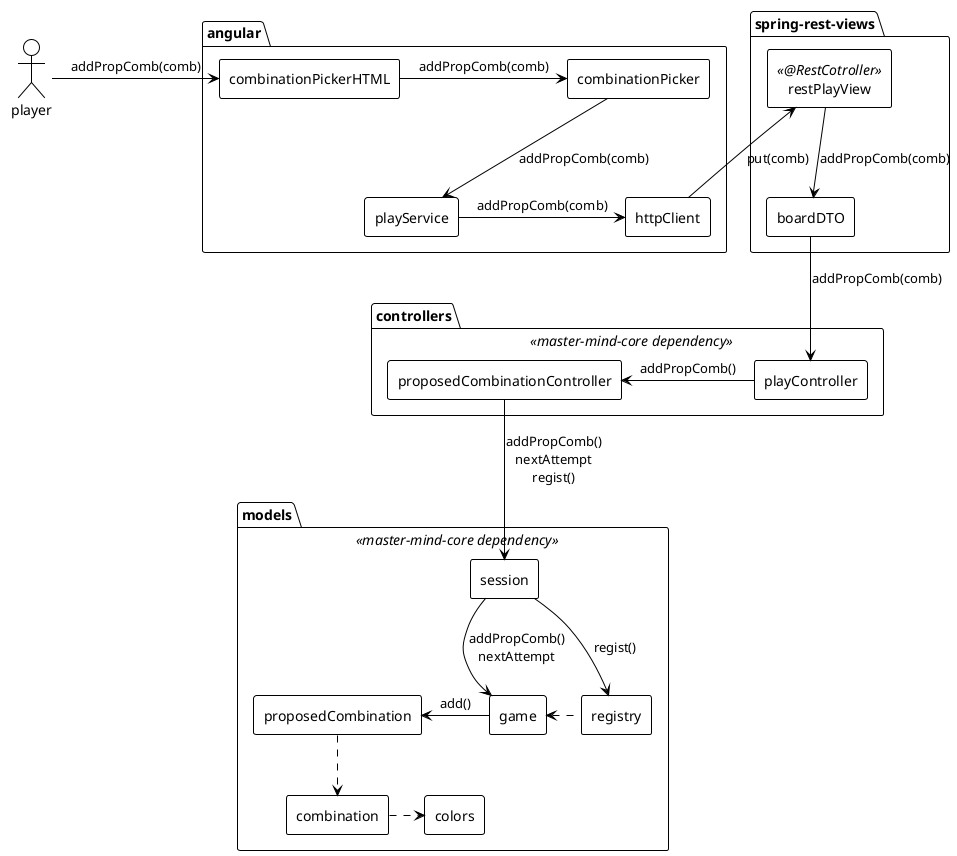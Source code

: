 @startuml colaboration-propose-combination
!theme plain
actor player

package angular{
    agent combinationPickerHTML
    agent combinationPicker
    agent playService
    agent httpClient
}
package controllers <<master-mind-core dependency>> {
    agent playController
    agent proposedCombinationController
}
package models <<master-mind-core dependency>> {
    agent session
    agent registry
    agent game
    agent proposedCombination
    agent combination
    agent colors
}

package spring-rest-views {
    agent restPlayView <<@RestCotroller>>
    agent boardDTO
}

'angular
player -right-> combinationPickerHTML :addPropComb(comb)
combinationPickerHTML -right-> combinationPicker :addPropComb(comb)
combinationPicker --> playService :addPropComb(comb)
playService -right-> httpClient :addPropComb(comb)
httpClient -up-> restPlayView :put(comb)

'spring
restPlayView --> boardDTO :addPropComb(comb)
boardDTO --> playController :addPropComb(comb)

'controllers
playController -left-> proposedCombinationController :addPropComb()
proposedCombinationController --> session :addPropComb()\nnextAttempt\nregist()

'models
session -down-> game :addPropComb()\nnextAttempt
session -down-> registry :regist()
registry .left.> game
game -left-> proposedCombination :add()
proposedCombination ..> combination
combination .right.> colors

@enduml